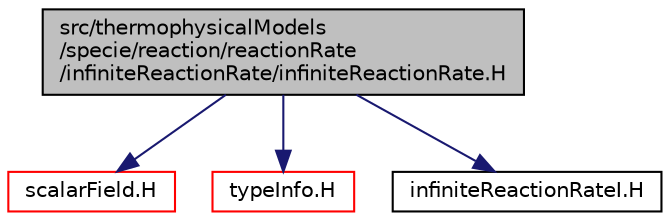 digraph "src/thermophysicalModels/specie/reaction/reactionRate/infiniteReactionRate/infiniteReactionRate.H"
{
  bgcolor="transparent";
  edge [fontname="Helvetica",fontsize="10",labelfontname="Helvetica",labelfontsize="10"];
  node [fontname="Helvetica",fontsize="10",shape=record];
  Node0 [label="src/thermophysicalModels\l/specie/reaction/reactionRate\l/infiniteReactionRate/infiniteReactionRate.H",height=0.2,width=0.4,color="black", fillcolor="grey75", style="filled", fontcolor="black"];
  Node0 -> Node1 [color="midnightblue",fontsize="10",style="solid",fontname="Helvetica"];
  Node1 [label="scalarField.H",height=0.2,width=0.4,color="red",URL="$a10370.html"];
  Node0 -> Node94 [color="midnightblue",fontsize="10",style="solid",fontname="Helvetica"];
  Node94 [label="typeInfo.H",height=0.2,width=0.4,color="red",URL="$a10055.html"];
  Node0 -> Node95 [color="midnightblue",fontsize="10",style="solid",fontname="Helvetica"];
  Node95 [label="infiniteReactionRateI.H",height=0.2,width=0.4,color="black",URL="$a16973.html"];
}
